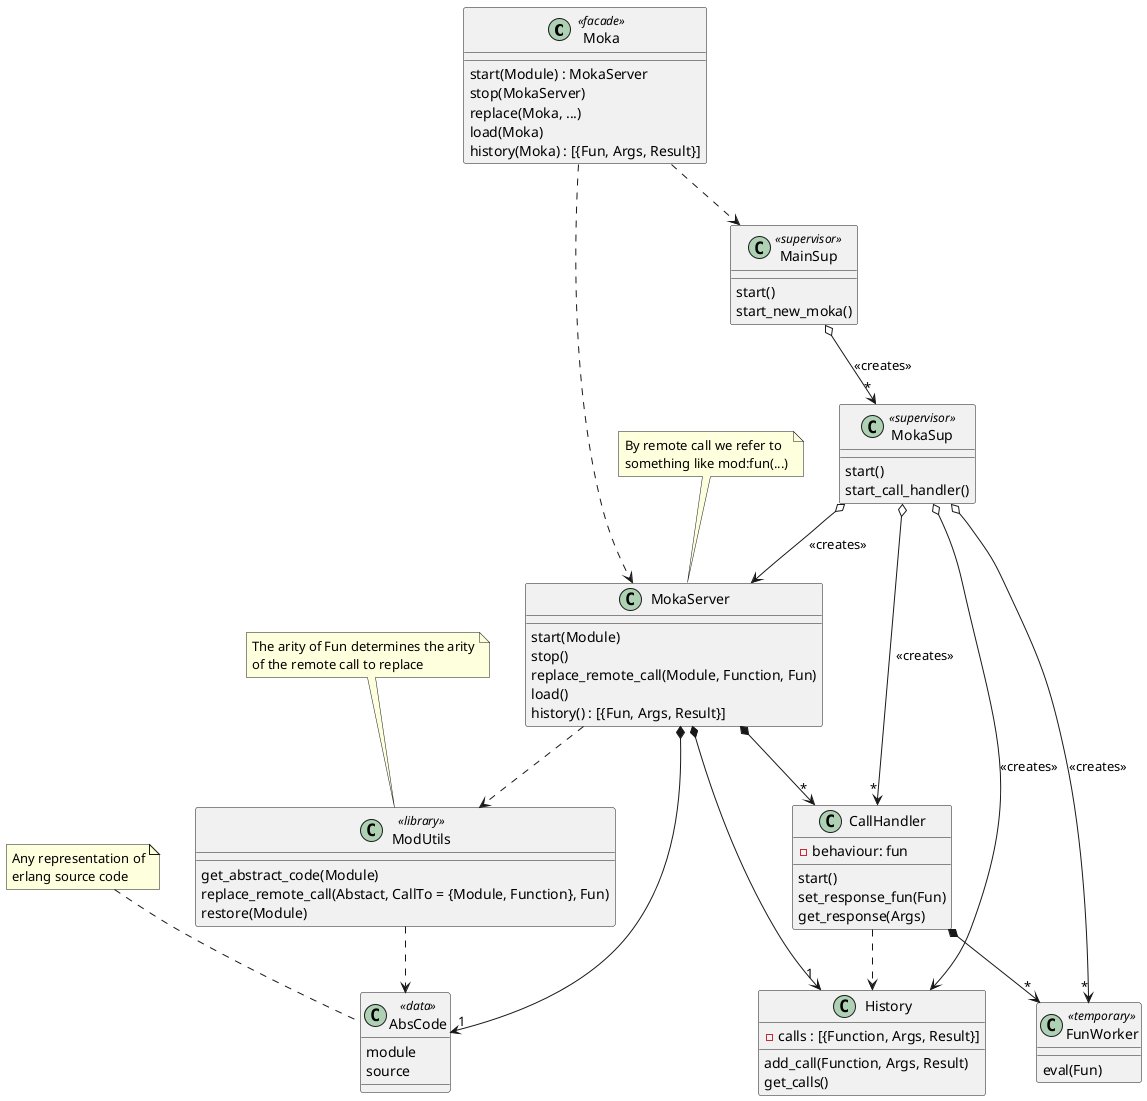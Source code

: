 @startuml

class Moka <<facade>> {
  start(Module) : MokaServer
  stop(MokaServer)
  replace(Moka, ...)
  load(Moka)
  history(Moka) : [{Fun, Args, Result}]
}

class MokaServer {

  start(Module)
  stop()
  replace_remote_call(Module, Function, Fun)
  load()
  history() : [{Fun, Args, Result}]
}

note as M1
  By remote call we refer to
  something like mod:fun(...)
end note

M1 .. MokaServer

class ModUtils <<library>> {
  get_abstract_code(Module)
  replace_remote_call(Abstact, CallTo = {Module, Function}, Fun)
  restore(Module)
}

note as M2
  The arity of Fun determines the arity
  of the remote call to replace
end note

M2 .. ModUtils

class AbsCode <<data>> {
  module
  source
}

class CallHandler {
  - behaviour: fun

  start()
  set_response_fun(Fun)
  get_response(Args)
}

class FunWorker  <<temporary>> {
  eval(Fun)
}

class History {
  - calls : [{Function, Args, Result}]

  add_call(Function, Args, Result)
  get_calls()
}

note as M3
  Any representation of
  erlang source code
end note
M3 .. AbsCode

class MainSup <<supervisor>> {
  start()
  start_new_moka()
}
class MokaSup <<supervisor>> {
  start()
  start_call_handler()
}

Moka ..> MainSup
Moka ..> MokaServer

MokaServer *--> "*" CallHandler
MokaServer *--> "1" AbsCode
MokaServer *--> "1" History
MokaServer  ..>     ModUtils
ModUtils    ..>     AbsCode

MainSup o--> "*" MokaSup     : <<creates>>
MokaSup o-->     MokaServer  : <<creates>>
MokaSup o--> "*" CallHandler : <<creates>>
MokaSup o-->     History     : <<creates>>
MokaSup o--> "*" FunWorker   : <<creates>>

CallHandler  ..>     History
CallHandler *--> "*" FunWorker
@enduml